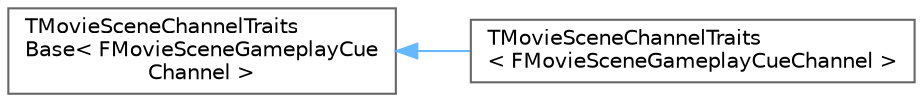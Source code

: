 digraph "Graphical Class Hierarchy"
{
 // INTERACTIVE_SVG=YES
 // LATEX_PDF_SIZE
  bgcolor="transparent";
  edge [fontname=Helvetica,fontsize=10,labelfontname=Helvetica,labelfontsize=10];
  node [fontname=Helvetica,fontsize=10,shape=box,height=0.2,width=0.4];
  rankdir="LR";
  Node0 [id="Node000000",label="TMovieSceneChannelTraits\lBase\< FMovieSceneGameplayCue\lChannel \>",height=0.2,width=0.4,color="grey40", fillcolor="white", style="filled",URL="$d3/dfc/structTMovieSceneChannelTraitsBase.html",tooltip=" "];
  Node0 -> Node1 [id="edge8297_Node000000_Node000001",dir="back",color="steelblue1",style="solid",tooltip=" "];
  Node1 [id="Node000001",label="TMovieSceneChannelTraits\l\< FMovieSceneGameplayCueChannel \>",height=0.2,width=0.4,color="grey40", fillcolor="white", style="filled",URL="$d3/d29/structTMovieSceneChannelTraits_3_01FMovieSceneGameplayCueChannel_01_4.html",tooltip=" "];
}
